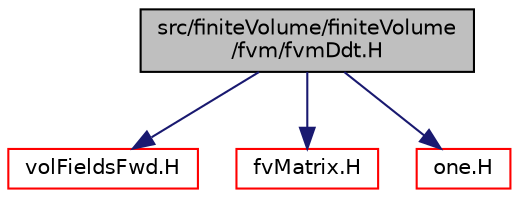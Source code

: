 digraph "src/finiteVolume/finiteVolume/fvm/fvmDdt.H"
{
  bgcolor="transparent";
  edge [fontname="Helvetica",fontsize="10",labelfontname="Helvetica",labelfontsize="10"];
  node [fontname="Helvetica",fontsize="10",shape=record];
  Node0 [label="src/finiteVolume/finiteVolume\l/fvm/fvmDdt.H",height=0.2,width=0.4,color="black", fillcolor="grey75", style="filled", fontcolor="black"];
  Node0 -> Node1 [color="midnightblue",fontsize="10",style="solid",fontname="Helvetica"];
  Node1 [label="volFieldsFwd.H",height=0.2,width=0.4,color="red",URL="$a02915.html"];
  Node0 -> Node73 [color="midnightblue",fontsize="10",style="solid",fontname="Helvetica"];
  Node73 [label="fvMatrix.H",height=0.2,width=0.4,color="red",URL="$a03467.html"];
  Node0 -> Node327 [color="midnightblue",fontsize="10",style="solid",fontname="Helvetica"];
  Node327 [label="one.H",height=0.2,width=0.4,color="red",URL="$a13211.html"];
}
